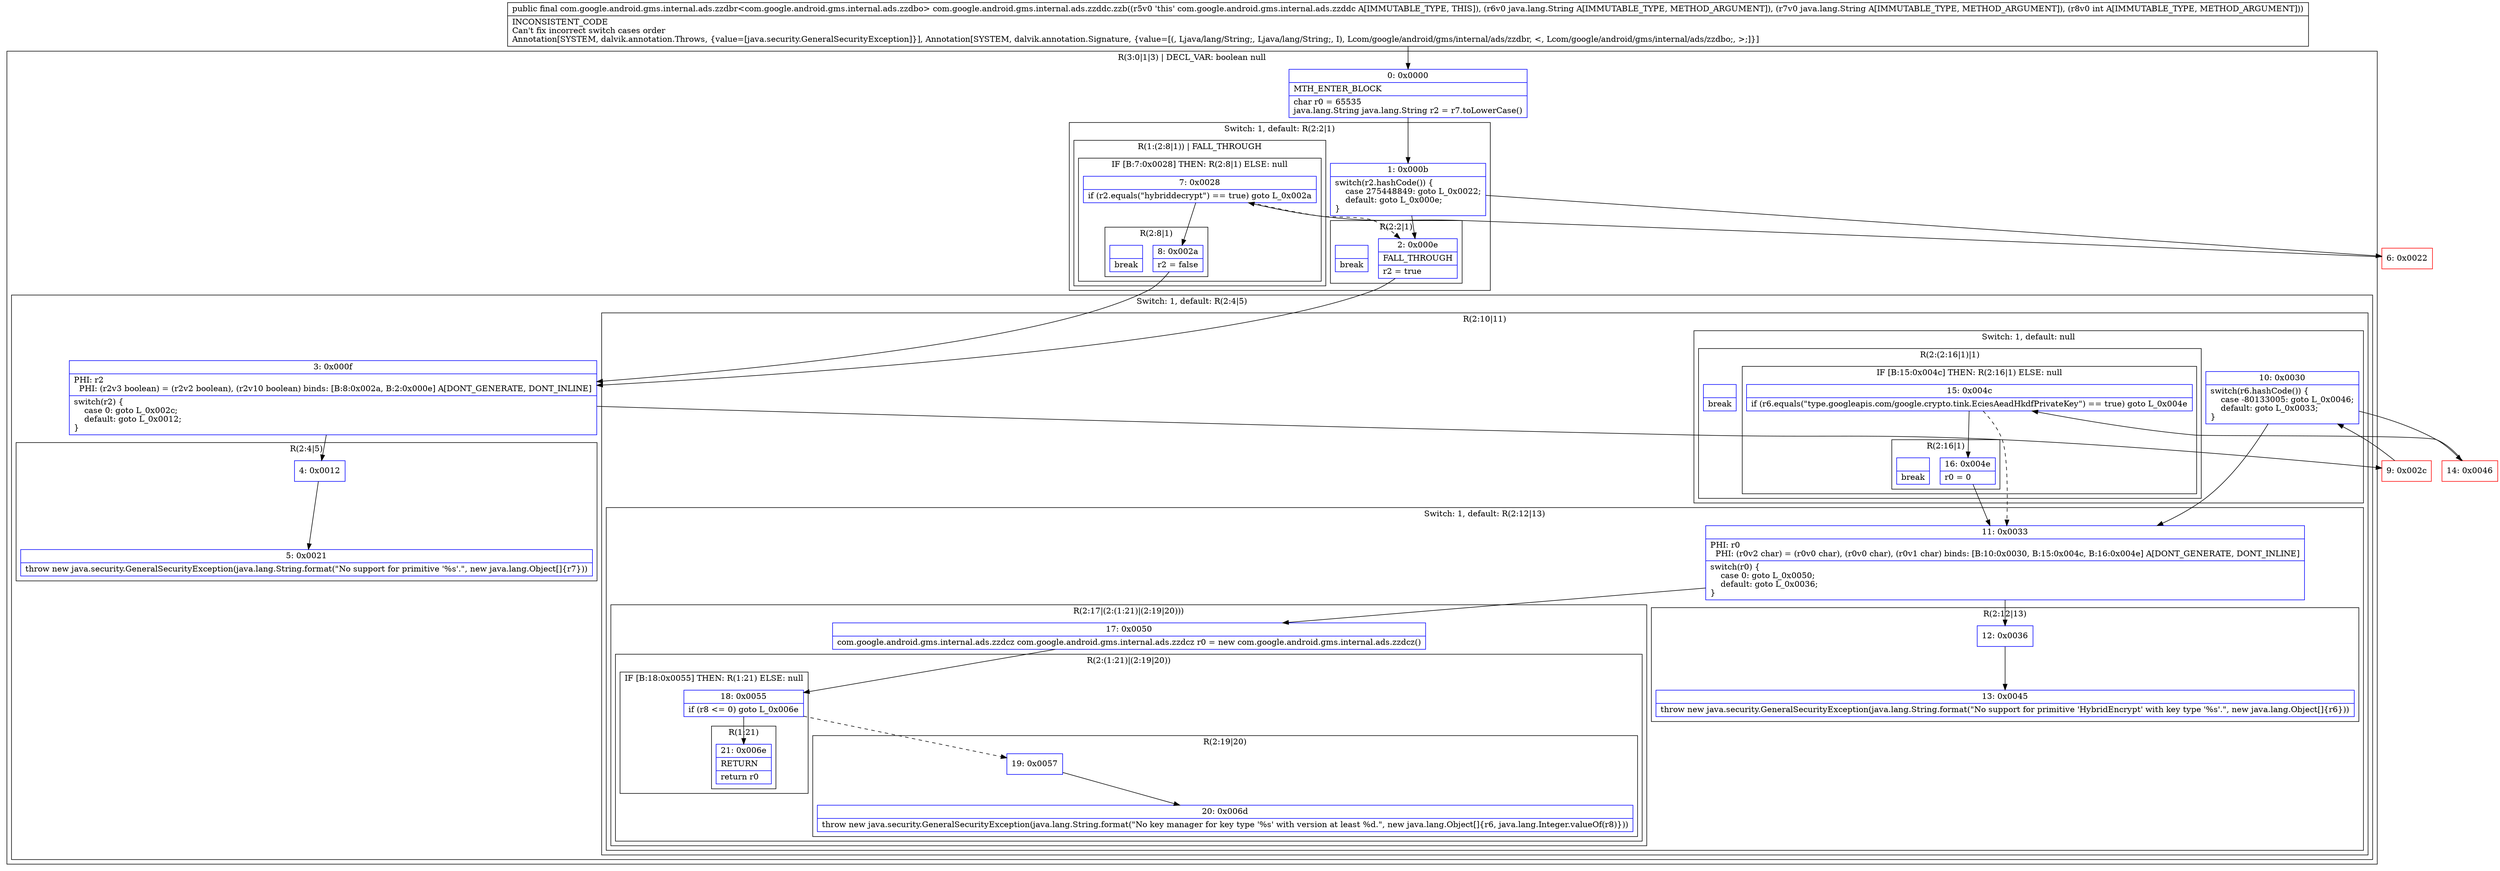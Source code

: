 digraph "CFG forcom.google.android.gms.internal.ads.zzddc.zzb(Ljava\/lang\/String;Ljava\/lang\/String;I)Lcom\/google\/android\/gms\/internal\/ads\/zzdbr;" {
subgraph cluster_Region_527816610 {
label = "R(3:0|1|3) | DECL_VAR: boolean null\l";
node [shape=record,color=blue];
Node_0 [shape=record,label="{0\:\ 0x0000|MTH_ENTER_BLOCK\l|char r0 = 65535\ljava.lang.String java.lang.String r2 = r7.toLowerCase()\l}"];
subgraph cluster_SwitchRegion_1846250935 {
label = "Switch: 1, default: R(2:2|1)";
node [shape=record,color=blue];
Node_1 [shape=record,label="{1\:\ 0x000b|switch(r2.hashCode()) \{\l    case 275448849: goto L_0x0022;\l    default: goto L_0x000e;\l\}\l}"];
subgraph cluster_Region_1494152091 {
label = "R(1:(2:8|1)) | FALL_THROUGH\l";
node [shape=record,color=blue];
subgraph cluster_IfRegion_1601343251 {
label = "IF [B:7:0x0028] THEN: R(2:8|1) ELSE: null";
node [shape=record,color=blue];
Node_7 [shape=record,label="{7\:\ 0x0028|if (r2.equals(\"hybriddecrypt\") == true) goto L_0x002a\l}"];
subgraph cluster_Region_724917409 {
label = "R(2:8|1)";
node [shape=record,color=blue];
Node_8 [shape=record,label="{8\:\ 0x002a|r2 = false\l}"];
Node_InsnContainer_587115728 [shape=record,label="{|break\l}"];
}
}
}
subgraph cluster_Region_824393593 {
label = "R(2:2|1)";
node [shape=record,color=blue];
Node_2 [shape=record,label="{2\:\ 0x000e|FALL_THROUGH\l|r2 = true\l}"];
Node_InsnContainer_1421723411 [shape=record,label="{|break\l}"];
}
}
subgraph cluster_SwitchRegion_185782540 {
label = "Switch: 1, default: R(2:4|5)";
node [shape=record,color=blue];
Node_3 [shape=record,label="{3\:\ 0x000f|PHI: r2 \l  PHI: (r2v3 boolean) = (r2v2 boolean), (r2v10 boolean) binds: [B:8:0x002a, B:2:0x000e] A[DONT_GENERATE, DONT_INLINE]\l|switch(r2) \{\l    case 0: goto L_0x002c;\l    default: goto L_0x0012;\l\}\l}"];
subgraph cluster_Region_632187358 {
label = "R(2:10|11)";
node [shape=record,color=blue];
subgraph cluster_SwitchRegion_1927403927 {
label = "Switch: 1, default: null";
node [shape=record,color=blue];
Node_10 [shape=record,label="{10\:\ 0x0030|switch(r6.hashCode()) \{\l    case \-80133005: goto L_0x0046;\l    default: goto L_0x0033;\l\}\l}"];
subgraph cluster_Region_1214127495 {
label = "R(2:(2:16|1)|1)";
node [shape=record,color=blue];
subgraph cluster_IfRegion_1431908145 {
label = "IF [B:15:0x004c] THEN: R(2:16|1) ELSE: null";
node [shape=record,color=blue];
Node_15 [shape=record,label="{15\:\ 0x004c|if (r6.equals(\"type.googleapis.com\/google.crypto.tink.EciesAeadHkdfPrivateKey\") == true) goto L_0x004e\l}"];
subgraph cluster_Region_36619175 {
label = "R(2:16|1)";
node [shape=record,color=blue];
Node_16 [shape=record,label="{16\:\ 0x004e|r0 = 0\l}"];
Node_InsnContainer_111904650 [shape=record,label="{|break\l}"];
}
}
Node_InsnContainer_1658981723 [shape=record,label="{|break\l}"];
}
}
subgraph cluster_SwitchRegion_1222269636 {
label = "Switch: 1, default: R(2:12|13)";
node [shape=record,color=blue];
Node_11 [shape=record,label="{11\:\ 0x0033|PHI: r0 \l  PHI: (r0v2 char) = (r0v0 char), (r0v0 char), (r0v1 char) binds: [B:10:0x0030, B:15:0x004c, B:16:0x004e] A[DONT_GENERATE, DONT_INLINE]\l|switch(r0) \{\l    case 0: goto L_0x0050;\l    default: goto L_0x0036;\l\}\l}"];
subgraph cluster_Region_58161887 {
label = "R(2:17|(2:(1:21)|(2:19|20)))";
node [shape=record,color=blue];
Node_17 [shape=record,label="{17\:\ 0x0050|com.google.android.gms.internal.ads.zzdcz com.google.android.gms.internal.ads.zzdcz r0 = new com.google.android.gms.internal.ads.zzdcz()\l}"];
subgraph cluster_Region_66018525 {
label = "R(2:(1:21)|(2:19|20))";
node [shape=record,color=blue];
subgraph cluster_IfRegion_2134773846 {
label = "IF [B:18:0x0055] THEN: R(1:21) ELSE: null";
node [shape=record,color=blue];
Node_18 [shape=record,label="{18\:\ 0x0055|if (r8 \<= 0) goto L_0x006e\l}"];
subgraph cluster_Region_1211529141 {
label = "R(1:21)";
node [shape=record,color=blue];
Node_21 [shape=record,label="{21\:\ 0x006e|RETURN\l|return r0\l}"];
}
}
subgraph cluster_Region_1203017747 {
label = "R(2:19|20)";
node [shape=record,color=blue];
Node_19 [shape=record,label="{19\:\ 0x0057}"];
Node_20 [shape=record,label="{20\:\ 0x006d|throw new java.security.GeneralSecurityException(java.lang.String.format(\"No key manager for key type '%s' with version at least %d.\", new java.lang.Object[]\{r6, java.lang.Integer.valueOf(r8)\}))\l}"];
}
}
}
subgraph cluster_Region_1527252851 {
label = "R(2:12|13)";
node [shape=record,color=blue];
Node_12 [shape=record,label="{12\:\ 0x0036}"];
Node_13 [shape=record,label="{13\:\ 0x0045|throw new java.security.GeneralSecurityException(java.lang.String.format(\"No support for primitive 'HybridEncrypt' with key type '%s'.\", new java.lang.Object[]\{r6\}))\l}"];
}
}
}
subgraph cluster_Region_578335099 {
label = "R(2:4|5)";
node [shape=record,color=blue];
Node_4 [shape=record,label="{4\:\ 0x0012}"];
Node_5 [shape=record,label="{5\:\ 0x0021|throw new java.security.GeneralSecurityException(java.lang.String.format(\"No support for primitive '%s'.\", new java.lang.Object[]\{r7\}))\l}"];
}
}
}
Node_6 [shape=record,color=red,label="{6\:\ 0x0022}"];
Node_9 [shape=record,color=red,label="{9\:\ 0x002c}"];
Node_14 [shape=record,color=red,label="{14\:\ 0x0046}"];
MethodNode[shape=record,label="{public final com.google.android.gms.internal.ads.zzdbr\<com.google.android.gms.internal.ads.zzdbo\> com.google.android.gms.internal.ads.zzddc.zzb((r5v0 'this' com.google.android.gms.internal.ads.zzddc A[IMMUTABLE_TYPE, THIS]), (r6v0 java.lang.String A[IMMUTABLE_TYPE, METHOD_ARGUMENT]), (r7v0 java.lang.String A[IMMUTABLE_TYPE, METHOD_ARGUMENT]), (r8v0 int A[IMMUTABLE_TYPE, METHOD_ARGUMENT]))  | INCONSISTENT_CODE\lCan't fix incorrect switch cases order\lAnnotation[SYSTEM, dalvik.annotation.Throws, \{value=[java.security.GeneralSecurityException]\}], Annotation[SYSTEM, dalvik.annotation.Signature, \{value=[(, Ljava\/lang\/String;, Ljava\/lang\/String;, I), Lcom\/google\/android\/gms\/internal\/ads\/zzdbr, \<, Lcom\/google\/android\/gms\/internal\/ads\/zzdbo;, \>;]\}]\l}"];
MethodNode -> Node_0;
Node_0 -> Node_1;
Node_1 -> Node_2;
Node_1 -> Node_6;
Node_7 -> Node_2[style=dashed];
Node_7 -> Node_8;
Node_8 -> Node_3;
Node_2 -> Node_3;
Node_3 -> Node_4;
Node_3 -> Node_9;
Node_10 -> Node_11;
Node_10 -> Node_14;
Node_15 -> Node_11[style=dashed];
Node_15 -> Node_16;
Node_16 -> Node_11;
Node_11 -> Node_12;
Node_11 -> Node_17;
Node_17 -> Node_18;
Node_18 -> Node_19[style=dashed];
Node_18 -> Node_21;
Node_19 -> Node_20;
Node_12 -> Node_13;
Node_4 -> Node_5;
Node_6 -> Node_7;
Node_9 -> Node_10;
Node_14 -> Node_15;
}


